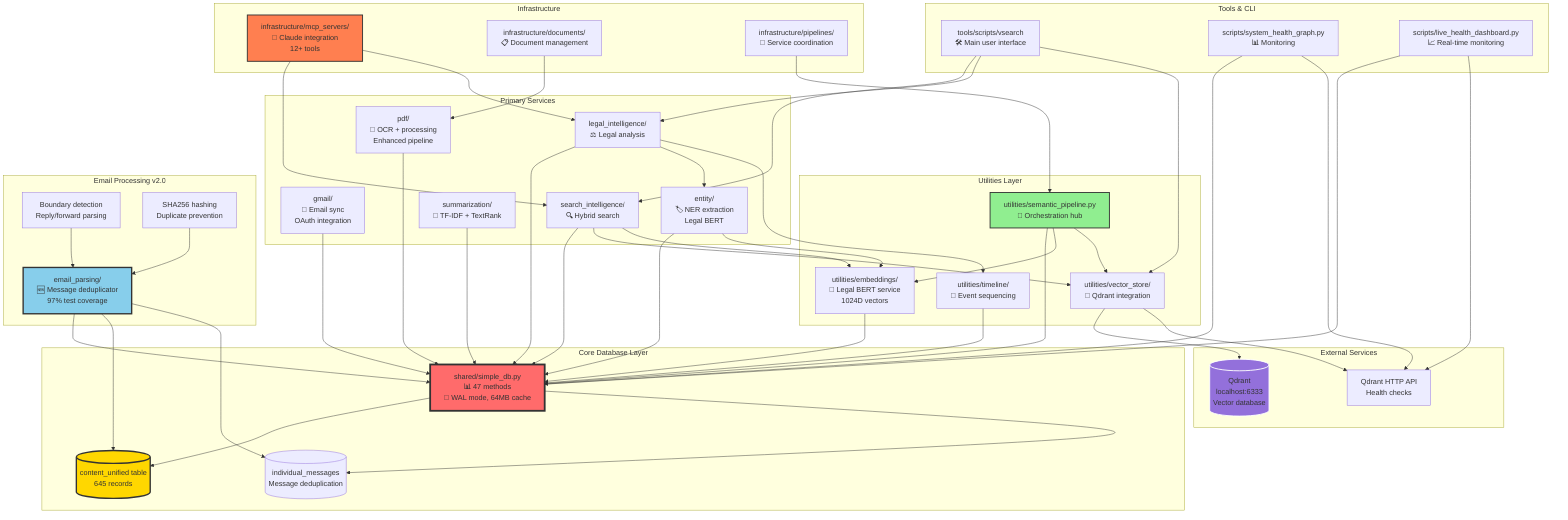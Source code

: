graph TD
    subgraph "Core Database Layer"
        SimpleDB[shared/simple_db.py<br/>📊 47 methods<br/>🔄 WAL mode, 64MB cache]
        ContentUnified[(content_unified table<br/>645 records)]
        IndividualMessages[(individual_messages<br/>Message deduplication)]
    end
    
    subgraph "Primary Services"
        Gmail[gmail/<br/>📧 Email sync<br/>OAuth integration]
        PDF[pdf/<br/>📄 OCR + processing<br/>Enhanced pipeline]
        Entity[entity/<br/>🏷️ NER extraction<br/>Legal BERT]
        Summarization[summarization/<br/>📝 TF-IDF + TextRank]
        SearchIntel[search_intelligence/<br/>🔍 Hybrid search]
        LegalIntel[legal_intelligence/<br/>⚖️ Legal analysis]
    end
    
    subgraph "Utilities Layer"
        Embeddings[utilities/embeddings/<br/>🤖 Legal BERT service<br/>1024D vectors]
        VectorStore[utilities/vector_store/<br/>📡 Qdrant integration]
        Timeline[utilities/timeline/<br/>📅 Event sequencing]
        SemanticPipeline[utilities/semantic_pipeline.py<br/>🔄 Orchestration hub]
    end
    
    subgraph "Infrastructure"
        MCPServers[infrastructure/mcp_servers/<br/>🔌 Claude integration<br/>12+ tools]
        Documents[infrastructure/documents/<br/>📋 Document management]
        Pipelines[infrastructure/pipelines/<br/>🎯 Service coordination]
    end
    
    subgraph "Email Processing v2.0"
        EmailParser[email_parsing/<br/>🆕 Message deduplicator<br/>97% test coverage]
        MessageBoundary[Boundary detection<br/>Reply/forward parsing]
        ContentHashing[SHA256 hashing<br/>Duplicate prevention]
    end
    
    subgraph "External Services"
        Qdrant[(Qdrant<br/>localhost:6333<br/>Vector database)]
        QdrantClient[Qdrant HTTP API<br/>Health checks]
    end
    
    subgraph "Tools & CLI"
        VSearchCLI[tools/scripts/vsearch<br/>🛠️ Main user interface]
        HealthDashboard[scripts/system_health_graph.py<br/>📊 Monitoring]
        LiveDashboard[scripts/live_health_dashboard.py<br/>📈 Real-time monitoring]
    end
    
    %% Database Dependencies (High Priority)
    SimpleDB --> ContentUnified
    SimpleDB --> IndividualMessages
    
    Gmail --> SimpleDB
    PDF --> SimpleDB
    Entity --> SimpleDB
    Summarization --> SimpleDB
    SearchIntel --> SimpleDB
    LegalIntel --> SimpleDB
    
    %% Email Processing Dependencies
    EmailParser --> SimpleDB
    EmailParser --> ContentUnified
    EmailParser --> IndividualMessages
    MessageBoundary --> EmailParser
    ContentHashing --> EmailParser
    
    %% Utility Dependencies
    Embeddings --> SimpleDB
    VectorStore --> Qdrant
    VectorStore --> QdrantClient
    Timeline --> SimpleDB
    SemanticPipeline --> SimpleDB
    SemanticPipeline --> Embeddings
    SemanticPipeline --> VectorStore
    
    %% Service Interactions
    Entity --> Embeddings
    SearchIntel --> VectorStore
    SearchIntel --> Embeddings
    LegalIntel --> Entity
    LegalIntel --> Timeline
    
    %% Infrastructure Dependencies
    MCPServers --> SearchIntel
    MCPServers --> LegalIntel
    Documents --> PDF
    Pipelines --> SemanticPipeline
    
    %% Tool Dependencies
    VSearchCLI --> SearchIntel
    VSearchCLI --> LegalIntel
    VSearchCLI --> VectorStore
    HealthDashboard --> SimpleDB
    HealthDashboard --> QdrantClient
    LiveDashboard --> SimpleDB
    LiveDashboard --> QdrantClient
    
    %% Critical Path Highlighting
    style SimpleDB fill:#ff6b6b,stroke:#333,stroke-width:4px
    style ContentUnified fill:#ffd700,stroke:#333,stroke-width:3px
    style EmailParser fill:#87ceeb,stroke:#333,stroke-width:3px
    style SemanticPipeline fill:#90ee90,stroke:#333,stroke-width:2px
    style MCPServers fill:#ff7f50,stroke:#333,stroke-width:2px
    style Qdrant fill:#9370db,stroke:#fff,stroke-width:2px
